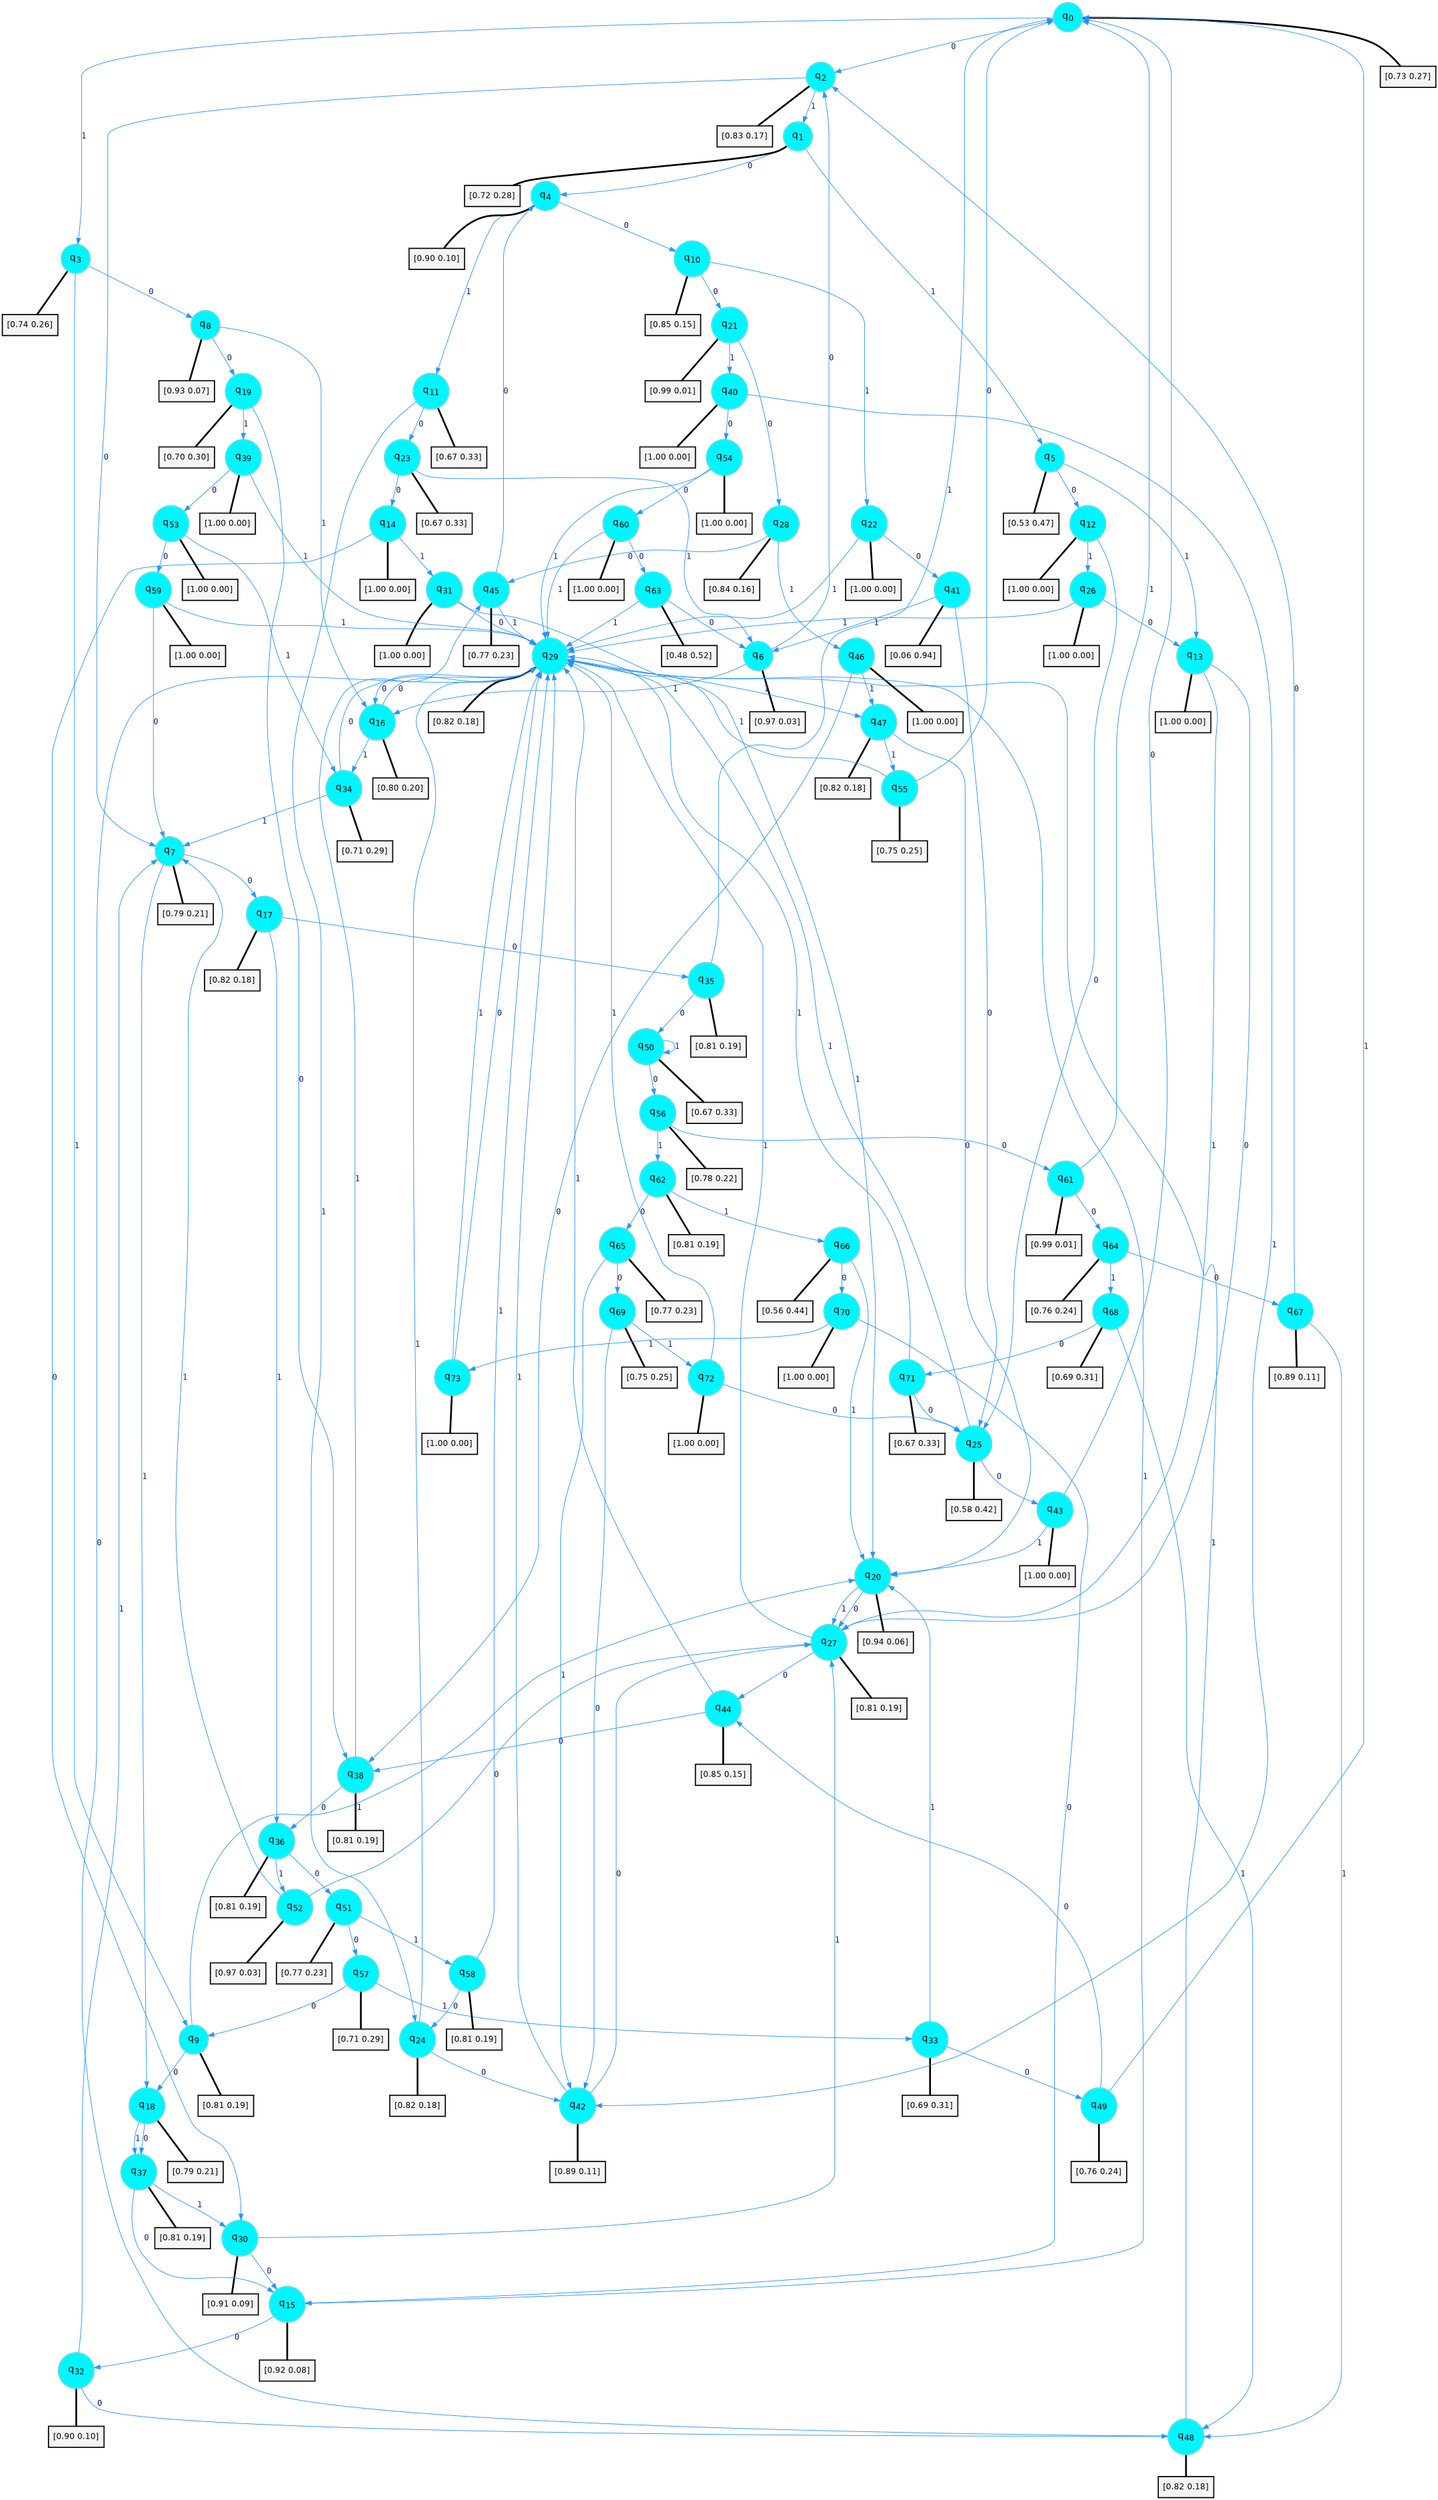 digraph G {
graph [
bgcolor=transparent, dpi=300, rankdir=TD, size="40,25"];
node [
color=gray, fillcolor=turquoise1, fontcolor=black, fontname=Helvetica, fontsize=16, fontweight=bold, shape=circle, style=filled];
edge [
arrowsize=1, color=dodgerblue1, fontcolor=midnightblue, fontname=courier, fontweight=bold, penwidth=1, style=solid, weight=20];
0[label=<q<SUB>0</SUB>>];
1[label=<q<SUB>1</SUB>>];
2[label=<q<SUB>2</SUB>>];
3[label=<q<SUB>3</SUB>>];
4[label=<q<SUB>4</SUB>>];
5[label=<q<SUB>5</SUB>>];
6[label=<q<SUB>6</SUB>>];
7[label=<q<SUB>7</SUB>>];
8[label=<q<SUB>8</SUB>>];
9[label=<q<SUB>9</SUB>>];
10[label=<q<SUB>10</SUB>>];
11[label=<q<SUB>11</SUB>>];
12[label=<q<SUB>12</SUB>>];
13[label=<q<SUB>13</SUB>>];
14[label=<q<SUB>14</SUB>>];
15[label=<q<SUB>15</SUB>>];
16[label=<q<SUB>16</SUB>>];
17[label=<q<SUB>17</SUB>>];
18[label=<q<SUB>18</SUB>>];
19[label=<q<SUB>19</SUB>>];
20[label=<q<SUB>20</SUB>>];
21[label=<q<SUB>21</SUB>>];
22[label=<q<SUB>22</SUB>>];
23[label=<q<SUB>23</SUB>>];
24[label=<q<SUB>24</SUB>>];
25[label=<q<SUB>25</SUB>>];
26[label=<q<SUB>26</SUB>>];
27[label=<q<SUB>27</SUB>>];
28[label=<q<SUB>28</SUB>>];
29[label=<q<SUB>29</SUB>>];
30[label=<q<SUB>30</SUB>>];
31[label=<q<SUB>31</SUB>>];
32[label=<q<SUB>32</SUB>>];
33[label=<q<SUB>33</SUB>>];
34[label=<q<SUB>34</SUB>>];
35[label=<q<SUB>35</SUB>>];
36[label=<q<SUB>36</SUB>>];
37[label=<q<SUB>37</SUB>>];
38[label=<q<SUB>38</SUB>>];
39[label=<q<SUB>39</SUB>>];
40[label=<q<SUB>40</SUB>>];
41[label=<q<SUB>41</SUB>>];
42[label=<q<SUB>42</SUB>>];
43[label=<q<SUB>43</SUB>>];
44[label=<q<SUB>44</SUB>>];
45[label=<q<SUB>45</SUB>>];
46[label=<q<SUB>46</SUB>>];
47[label=<q<SUB>47</SUB>>];
48[label=<q<SUB>48</SUB>>];
49[label=<q<SUB>49</SUB>>];
50[label=<q<SUB>50</SUB>>];
51[label=<q<SUB>51</SUB>>];
52[label=<q<SUB>52</SUB>>];
53[label=<q<SUB>53</SUB>>];
54[label=<q<SUB>54</SUB>>];
55[label=<q<SUB>55</SUB>>];
56[label=<q<SUB>56</SUB>>];
57[label=<q<SUB>57</SUB>>];
58[label=<q<SUB>58</SUB>>];
59[label=<q<SUB>59</SUB>>];
60[label=<q<SUB>60</SUB>>];
61[label=<q<SUB>61</SUB>>];
62[label=<q<SUB>62</SUB>>];
63[label=<q<SUB>63</SUB>>];
64[label=<q<SUB>64</SUB>>];
65[label=<q<SUB>65</SUB>>];
66[label=<q<SUB>66</SUB>>];
67[label=<q<SUB>67</SUB>>];
68[label=<q<SUB>68</SUB>>];
69[label=<q<SUB>69</SUB>>];
70[label=<q<SUB>70</SUB>>];
71[label=<q<SUB>71</SUB>>];
72[label=<q<SUB>72</SUB>>];
73[label=<q<SUB>73</SUB>>];
74[label="[0.73 0.27]", shape=box,fontcolor=black, fontname=Helvetica, fontsize=14, penwidth=2, fillcolor=whitesmoke,color=black];
75[label="[0.72 0.28]", shape=box,fontcolor=black, fontname=Helvetica, fontsize=14, penwidth=2, fillcolor=whitesmoke,color=black];
76[label="[0.83 0.17]", shape=box,fontcolor=black, fontname=Helvetica, fontsize=14, penwidth=2, fillcolor=whitesmoke,color=black];
77[label="[0.74 0.26]", shape=box,fontcolor=black, fontname=Helvetica, fontsize=14, penwidth=2, fillcolor=whitesmoke,color=black];
78[label="[0.90 0.10]", shape=box,fontcolor=black, fontname=Helvetica, fontsize=14, penwidth=2, fillcolor=whitesmoke,color=black];
79[label="[0.53 0.47]", shape=box,fontcolor=black, fontname=Helvetica, fontsize=14, penwidth=2, fillcolor=whitesmoke,color=black];
80[label="[0.97 0.03]", shape=box,fontcolor=black, fontname=Helvetica, fontsize=14, penwidth=2, fillcolor=whitesmoke,color=black];
81[label="[0.79 0.21]", shape=box,fontcolor=black, fontname=Helvetica, fontsize=14, penwidth=2, fillcolor=whitesmoke,color=black];
82[label="[0.93 0.07]", shape=box,fontcolor=black, fontname=Helvetica, fontsize=14, penwidth=2, fillcolor=whitesmoke,color=black];
83[label="[0.81 0.19]", shape=box,fontcolor=black, fontname=Helvetica, fontsize=14, penwidth=2, fillcolor=whitesmoke,color=black];
84[label="[0.85 0.15]", shape=box,fontcolor=black, fontname=Helvetica, fontsize=14, penwidth=2, fillcolor=whitesmoke,color=black];
85[label="[0.67 0.33]", shape=box,fontcolor=black, fontname=Helvetica, fontsize=14, penwidth=2, fillcolor=whitesmoke,color=black];
86[label="[1.00 0.00]", shape=box,fontcolor=black, fontname=Helvetica, fontsize=14, penwidth=2, fillcolor=whitesmoke,color=black];
87[label="[1.00 0.00]", shape=box,fontcolor=black, fontname=Helvetica, fontsize=14, penwidth=2, fillcolor=whitesmoke,color=black];
88[label="[1.00 0.00]", shape=box,fontcolor=black, fontname=Helvetica, fontsize=14, penwidth=2, fillcolor=whitesmoke,color=black];
89[label="[0.92 0.08]", shape=box,fontcolor=black, fontname=Helvetica, fontsize=14, penwidth=2, fillcolor=whitesmoke,color=black];
90[label="[0.80 0.20]", shape=box,fontcolor=black, fontname=Helvetica, fontsize=14, penwidth=2, fillcolor=whitesmoke,color=black];
91[label="[0.82 0.18]", shape=box,fontcolor=black, fontname=Helvetica, fontsize=14, penwidth=2, fillcolor=whitesmoke,color=black];
92[label="[0.79 0.21]", shape=box,fontcolor=black, fontname=Helvetica, fontsize=14, penwidth=2, fillcolor=whitesmoke,color=black];
93[label="[0.70 0.30]", shape=box,fontcolor=black, fontname=Helvetica, fontsize=14, penwidth=2, fillcolor=whitesmoke,color=black];
94[label="[0.94 0.06]", shape=box,fontcolor=black, fontname=Helvetica, fontsize=14, penwidth=2, fillcolor=whitesmoke,color=black];
95[label="[0.99 0.01]", shape=box,fontcolor=black, fontname=Helvetica, fontsize=14, penwidth=2, fillcolor=whitesmoke,color=black];
96[label="[1.00 0.00]", shape=box,fontcolor=black, fontname=Helvetica, fontsize=14, penwidth=2, fillcolor=whitesmoke,color=black];
97[label="[0.67 0.33]", shape=box,fontcolor=black, fontname=Helvetica, fontsize=14, penwidth=2, fillcolor=whitesmoke,color=black];
98[label="[0.82 0.18]", shape=box,fontcolor=black, fontname=Helvetica, fontsize=14, penwidth=2, fillcolor=whitesmoke,color=black];
99[label="[0.58 0.42]", shape=box,fontcolor=black, fontname=Helvetica, fontsize=14, penwidth=2, fillcolor=whitesmoke,color=black];
100[label="[1.00 0.00]", shape=box,fontcolor=black, fontname=Helvetica, fontsize=14, penwidth=2, fillcolor=whitesmoke,color=black];
101[label="[0.81 0.19]", shape=box,fontcolor=black, fontname=Helvetica, fontsize=14, penwidth=2, fillcolor=whitesmoke,color=black];
102[label="[0.84 0.16]", shape=box,fontcolor=black, fontname=Helvetica, fontsize=14, penwidth=2, fillcolor=whitesmoke,color=black];
103[label="[0.82 0.18]", shape=box,fontcolor=black, fontname=Helvetica, fontsize=14, penwidth=2, fillcolor=whitesmoke,color=black];
104[label="[0.91 0.09]", shape=box,fontcolor=black, fontname=Helvetica, fontsize=14, penwidth=2, fillcolor=whitesmoke,color=black];
105[label="[1.00 0.00]", shape=box,fontcolor=black, fontname=Helvetica, fontsize=14, penwidth=2, fillcolor=whitesmoke,color=black];
106[label="[0.90 0.10]", shape=box,fontcolor=black, fontname=Helvetica, fontsize=14, penwidth=2, fillcolor=whitesmoke,color=black];
107[label="[0.69 0.31]", shape=box,fontcolor=black, fontname=Helvetica, fontsize=14, penwidth=2, fillcolor=whitesmoke,color=black];
108[label="[0.71 0.29]", shape=box,fontcolor=black, fontname=Helvetica, fontsize=14, penwidth=2, fillcolor=whitesmoke,color=black];
109[label="[0.81 0.19]", shape=box,fontcolor=black, fontname=Helvetica, fontsize=14, penwidth=2, fillcolor=whitesmoke,color=black];
110[label="[0.81 0.19]", shape=box,fontcolor=black, fontname=Helvetica, fontsize=14, penwidth=2, fillcolor=whitesmoke,color=black];
111[label="[0.81 0.19]", shape=box,fontcolor=black, fontname=Helvetica, fontsize=14, penwidth=2, fillcolor=whitesmoke,color=black];
112[label="[0.81 0.19]", shape=box,fontcolor=black, fontname=Helvetica, fontsize=14, penwidth=2, fillcolor=whitesmoke,color=black];
113[label="[1.00 0.00]", shape=box,fontcolor=black, fontname=Helvetica, fontsize=14, penwidth=2, fillcolor=whitesmoke,color=black];
114[label="[1.00 0.00]", shape=box,fontcolor=black, fontname=Helvetica, fontsize=14, penwidth=2, fillcolor=whitesmoke,color=black];
115[label="[0.06 0.94]", shape=box,fontcolor=black, fontname=Helvetica, fontsize=14, penwidth=2, fillcolor=whitesmoke,color=black];
116[label="[0.89 0.11]", shape=box,fontcolor=black, fontname=Helvetica, fontsize=14, penwidth=2, fillcolor=whitesmoke,color=black];
117[label="[1.00 0.00]", shape=box,fontcolor=black, fontname=Helvetica, fontsize=14, penwidth=2, fillcolor=whitesmoke,color=black];
118[label="[0.85 0.15]", shape=box,fontcolor=black, fontname=Helvetica, fontsize=14, penwidth=2, fillcolor=whitesmoke,color=black];
119[label="[0.77 0.23]", shape=box,fontcolor=black, fontname=Helvetica, fontsize=14, penwidth=2, fillcolor=whitesmoke,color=black];
120[label="[1.00 0.00]", shape=box,fontcolor=black, fontname=Helvetica, fontsize=14, penwidth=2, fillcolor=whitesmoke,color=black];
121[label="[0.82 0.18]", shape=box,fontcolor=black, fontname=Helvetica, fontsize=14, penwidth=2, fillcolor=whitesmoke,color=black];
122[label="[0.82 0.18]", shape=box,fontcolor=black, fontname=Helvetica, fontsize=14, penwidth=2, fillcolor=whitesmoke,color=black];
123[label="[0.76 0.24]", shape=box,fontcolor=black, fontname=Helvetica, fontsize=14, penwidth=2, fillcolor=whitesmoke,color=black];
124[label="[0.67 0.33]", shape=box,fontcolor=black, fontname=Helvetica, fontsize=14, penwidth=2, fillcolor=whitesmoke,color=black];
125[label="[0.77 0.23]", shape=box,fontcolor=black, fontname=Helvetica, fontsize=14, penwidth=2, fillcolor=whitesmoke,color=black];
126[label="[0.97 0.03]", shape=box,fontcolor=black, fontname=Helvetica, fontsize=14, penwidth=2, fillcolor=whitesmoke,color=black];
127[label="[1.00 0.00]", shape=box,fontcolor=black, fontname=Helvetica, fontsize=14, penwidth=2, fillcolor=whitesmoke,color=black];
128[label="[1.00 0.00]", shape=box,fontcolor=black, fontname=Helvetica, fontsize=14, penwidth=2, fillcolor=whitesmoke,color=black];
129[label="[0.75 0.25]", shape=box,fontcolor=black, fontname=Helvetica, fontsize=14, penwidth=2, fillcolor=whitesmoke,color=black];
130[label="[0.78 0.22]", shape=box,fontcolor=black, fontname=Helvetica, fontsize=14, penwidth=2, fillcolor=whitesmoke,color=black];
131[label="[0.71 0.29]", shape=box,fontcolor=black, fontname=Helvetica, fontsize=14, penwidth=2, fillcolor=whitesmoke,color=black];
132[label="[0.81 0.19]", shape=box,fontcolor=black, fontname=Helvetica, fontsize=14, penwidth=2, fillcolor=whitesmoke,color=black];
133[label="[1.00 0.00]", shape=box,fontcolor=black, fontname=Helvetica, fontsize=14, penwidth=2, fillcolor=whitesmoke,color=black];
134[label="[1.00 0.00]", shape=box,fontcolor=black, fontname=Helvetica, fontsize=14, penwidth=2, fillcolor=whitesmoke,color=black];
135[label="[0.99 0.01]", shape=box,fontcolor=black, fontname=Helvetica, fontsize=14, penwidth=2, fillcolor=whitesmoke,color=black];
136[label="[0.81 0.19]", shape=box,fontcolor=black, fontname=Helvetica, fontsize=14, penwidth=2, fillcolor=whitesmoke,color=black];
137[label="[0.48 0.52]", shape=box,fontcolor=black, fontname=Helvetica, fontsize=14, penwidth=2, fillcolor=whitesmoke,color=black];
138[label="[0.76 0.24]", shape=box,fontcolor=black, fontname=Helvetica, fontsize=14, penwidth=2, fillcolor=whitesmoke,color=black];
139[label="[0.77 0.23]", shape=box,fontcolor=black, fontname=Helvetica, fontsize=14, penwidth=2, fillcolor=whitesmoke,color=black];
140[label="[0.56 0.44]", shape=box,fontcolor=black, fontname=Helvetica, fontsize=14, penwidth=2, fillcolor=whitesmoke,color=black];
141[label="[0.89 0.11]", shape=box,fontcolor=black, fontname=Helvetica, fontsize=14, penwidth=2, fillcolor=whitesmoke,color=black];
142[label="[0.69 0.31]", shape=box,fontcolor=black, fontname=Helvetica, fontsize=14, penwidth=2, fillcolor=whitesmoke,color=black];
143[label="[0.75 0.25]", shape=box,fontcolor=black, fontname=Helvetica, fontsize=14, penwidth=2, fillcolor=whitesmoke,color=black];
144[label="[1.00 0.00]", shape=box,fontcolor=black, fontname=Helvetica, fontsize=14, penwidth=2, fillcolor=whitesmoke,color=black];
145[label="[0.67 0.33]", shape=box,fontcolor=black, fontname=Helvetica, fontsize=14, penwidth=2, fillcolor=whitesmoke,color=black];
146[label="[1.00 0.00]", shape=box,fontcolor=black, fontname=Helvetica, fontsize=14, penwidth=2, fillcolor=whitesmoke,color=black];
147[label="[1.00 0.00]", shape=box,fontcolor=black, fontname=Helvetica, fontsize=14, penwidth=2, fillcolor=whitesmoke,color=black];
0->2 [label=0];
0->3 [label=1];
0->74 [arrowhead=none, penwidth=3,color=black];
1->4 [label=0];
1->5 [label=1];
1->75 [arrowhead=none, penwidth=3,color=black];
2->7 [label=0];
2->1 [label=1];
2->76 [arrowhead=none, penwidth=3,color=black];
3->8 [label=0];
3->9 [label=1];
3->77 [arrowhead=none, penwidth=3,color=black];
4->10 [label=0];
4->11 [label=1];
4->78 [arrowhead=none, penwidth=3,color=black];
5->12 [label=0];
5->13 [label=1];
5->79 [arrowhead=none, penwidth=3,color=black];
6->2 [label=0];
6->16 [label=1];
6->80 [arrowhead=none, penwidth=3,color=black];
7->17 [label=0];
7->18 [label=1];
7->81 [arrowhead=none, penwidth=3,color=black];
8->19 [label=0];
8->16 [label=1];
8->82 [arrowhead=none, penwidth=3,color=black];
9->18 [label=0];
9->20 [label=1];
9->83 [arrowhead=none, penwidth=3,color=black];
10->21 [label=0];
10->22 [label=1];
10->84 [arrowhead=none, penwidth=3,color=black];
11->23 [label=0];
11->24 [label=1];
11->85 [arrowhead=none, penwidth=3,color=black];
12->25 [label=0];
12->26 [label=1];
12->86 [arrowhead=none, penwidth=3,color=black];
13->27 [label=0];
13->27 [label=1];
13->87 [arrowhead=none, penwidth=3,color=black];
14->30 [label=0];
14->31 [label=1];
14->88 [arrowhead=none, penwidth=3,color=black];
15->32 [label=0];
15->29 [label=1];
15->89 [arrowhead=none, penwidth=3,color=black];
16->29 [label=0];
16->34 [label=1];
16->90 [arrowhead=none, penwidth=3,color=black];
17->35 [label=0];
17->36 [label=1];
17->91 [arrowhead=none, penwidth=3,color=black];
18->37 [label=0];
18->37 [label=1];
18->92 [arrowhead=none, penwidth=3,color=black];
19->38 [label=0];
19->39 [label=1];
19->93 [arrowhead=none, penwidth=3,color=black];
20->27 [label=0];
20->27 [label=1];
20->94 [arrowhead=none, penwidth=3,color=black];
21->28 [label=0];
21->40 [label=1];
21->95 [arrowhead=none, penwidth=3,color=black];
22->41 [label=0];
22->29 [label=1];
22->96 [arrowhead=none, penwidth=3,color=black];
23->14 [label=0];
23->6 [label=1];
23->97 [arrowhead=none, penwidth=3,color=black];
24->42 [label=0];
24->29 [label=1];
24->98 [arrowhead=none, penwidth=3,color=black];
25->43 [label=0];
25->29 [label=1];
25->99 [arrowhead=none, penwidth=3,color=black];
26->13 [label=0];
26->29 [label=1];
26->100 [arrowhead=none, penwidth=3,color=black];
27->44 [label=0];
27->29 [label=1];
27->101 [arrowhead=none, penwidth=3,color=black];
28->45 [label=0];
28->46 [label=1];
28->102 [arrowhead=none, penwidth=3,color=black];
29->16 [label=0];
29->47 [label=1];
29->103 [arrowhead=none, penwidth=3,color=black];
30->15 [label=0];
30->27 [label=1];
30->104 [arrowhead=none, penwidth=3,color=black];
31->29 [label=0];
31->20 [label=1];
31->105 [arrowhead=none, penwidth=3,color=black];
32->48 [label=0];
32->7 [label=1];
32->106 [arrowhead=none, penwidth=3,color=black];
33->49 [label=0];
33->20 [label=1];
33->107 [arrowhead=none, penwidth=3,color=black];
34->29 [label=0];
34->7 [label=1];
34->108 [arrowhead=none, penwidth=3,color=black];
35->50 [label=0];
35->0 [label=1];
35->109 [arrowhead=none, penwidth=3,color=black];
36->51 [label=0];
36->52 [label=1];
36->110 [arrowhead=none, penwidth=3,color=black];
37->15 [label=0];
37->30 [label=1];
37->111 [arrowhead=none, penwidth=3,color=black];
38->36 [label=0];
38->45 [label=1];
38->112 [arrowhead=none, penwidth=3,color=black];
39->53 [label=0];
39->29 [label=1];
39->113 [arrowhead=none, penwidth=3,color=black];
40->54 [label=0];
40->42 [label=1];
40->114 [arrowhead=none, penwidth=3,color=black];
41->25 [label=0];
41->6 [label=1];
41->115 [arrowhead=none, penwidth=3,color=black];
42->27 [label=0];
42->29 [label=1];
42->116 [arrowhead=none, penwidth=3,color=black];
43->0 [label=0];
43->20 [label=1];
43->117 [arrowhead=none, penwidth=3,color=black];
44->38 [label=0];
44->29 [label=1];
44->118 [arrowhead=none, penwidth=3,color=black];
45->4 [label=0];
45->29 [label=1];
45->119 [arrowhead=none, penwidth=3,color=black];
46->38 [label=0];
46->47 [label=1];
46->120 [arrowhead=none, penwidth=3,color=black];
47->20 [label=0];
47->55 [label=1];
47->121 [arrowhead=none, penwidth=3,color=black];
48->29 [label=0];
48->29 [label=1];
48->122 [arrowhead=none, penwidth=3,color=black];
49->44 [label=0];
49->0 [label=1];
49->123 [arrowhead=none, penwidth=3,color=black];
50->56 [label=0];
50->50 [label=1];
50->124 [arrowhead=none, penwidth=3,color=black];
51->57 [label=0];
51->58 [label=1];
51->125 [arrowhead=none, penwidth=3,color=black];
52->27 [label=0];
52->7 [label=1];
52->126 [arrowhead=none, penwidth=3,color=black];
53->59 [label=0];
53->34 [label=1];
53->127 [arrowhead=none, penwidth=3,color=black];
54->60 [label=0];
54->29 [label=1];
54->128 [arrowhead=none, penwidth=3,color=black];
55->0 [label=0];
55->29 [label=1];
55->129 [arrowhead=none, penwidth=3,color=black];
56->61 [label=0];
56->62 [label=1];
56->130 [arrowhead=none, penwidth=3,color=black];
57->9 [label=0];
57->33 [label=1];
57->131 [arrowhead=none, penwidth=3,color=black];
58->24 [label=0];
58->29 [label=1];
58->132 [arrowhead=none, penwidth=3,color=black];
59->7 [label=0];
59->29 [label=1];
59->133 [arrowhead=none, penwidth=3,color=black];
60->63 [label=0];
60->29 [label=1];
60->134 [arrowhead=none, penwidth=3,color=black];
61->64 [label=0];
61->0 [label=1];
61->135 [arrowhead=none, penwidth=3,color=black];
62->65 [label=0];
62->66 [label=1];
62->136 [arrowhead=none, penwidth=3,color=black];
63->6 [label=0];
63->29 [label=1];
63->137 [arrowhead=none, penwidth=3,color=black];
64->67 [label=0];
64->68 [label=1];
64->138 [arrowhead=none, penwidth=3,color=black];
65->69 [label=0];
65->42 [label=1];
65->139 [arrowhead=none, penwidth=3,color=black];
66->70 [label=0];
66->20 [label=1];
66->140 [arrowhead=none, penwidth=3,color=black];
67->2 [label=0];
67->48 [label=1];
67->141 [arrowhead=none, penwidth=3,color=black];
68->71 [label=0];
68->48 [label=1];
68->142 [arrowhead=none, penwidth=3,color=black];
69->42 [label=0];
69->72 [label=1];
69->143 [arrowhead=none, penwidth=3,color=black];
70->15 [label=0];
70->73 [label=1];
70->144 [arrowhead=none, penwidth=3,color=black];
71->25 [label=0];
71->29 [label=1];
71->145 [arrowhead=none, penwidth=3,color=black];
72->25 [label=0];
72->29 [label=1];
72->146 [arrowhead=none, penwidth=3,color=black];
73->29 [label=0];
73->29 [label=1];
73->147 [arrowhead=none, penwidth=3,color=black];
}
